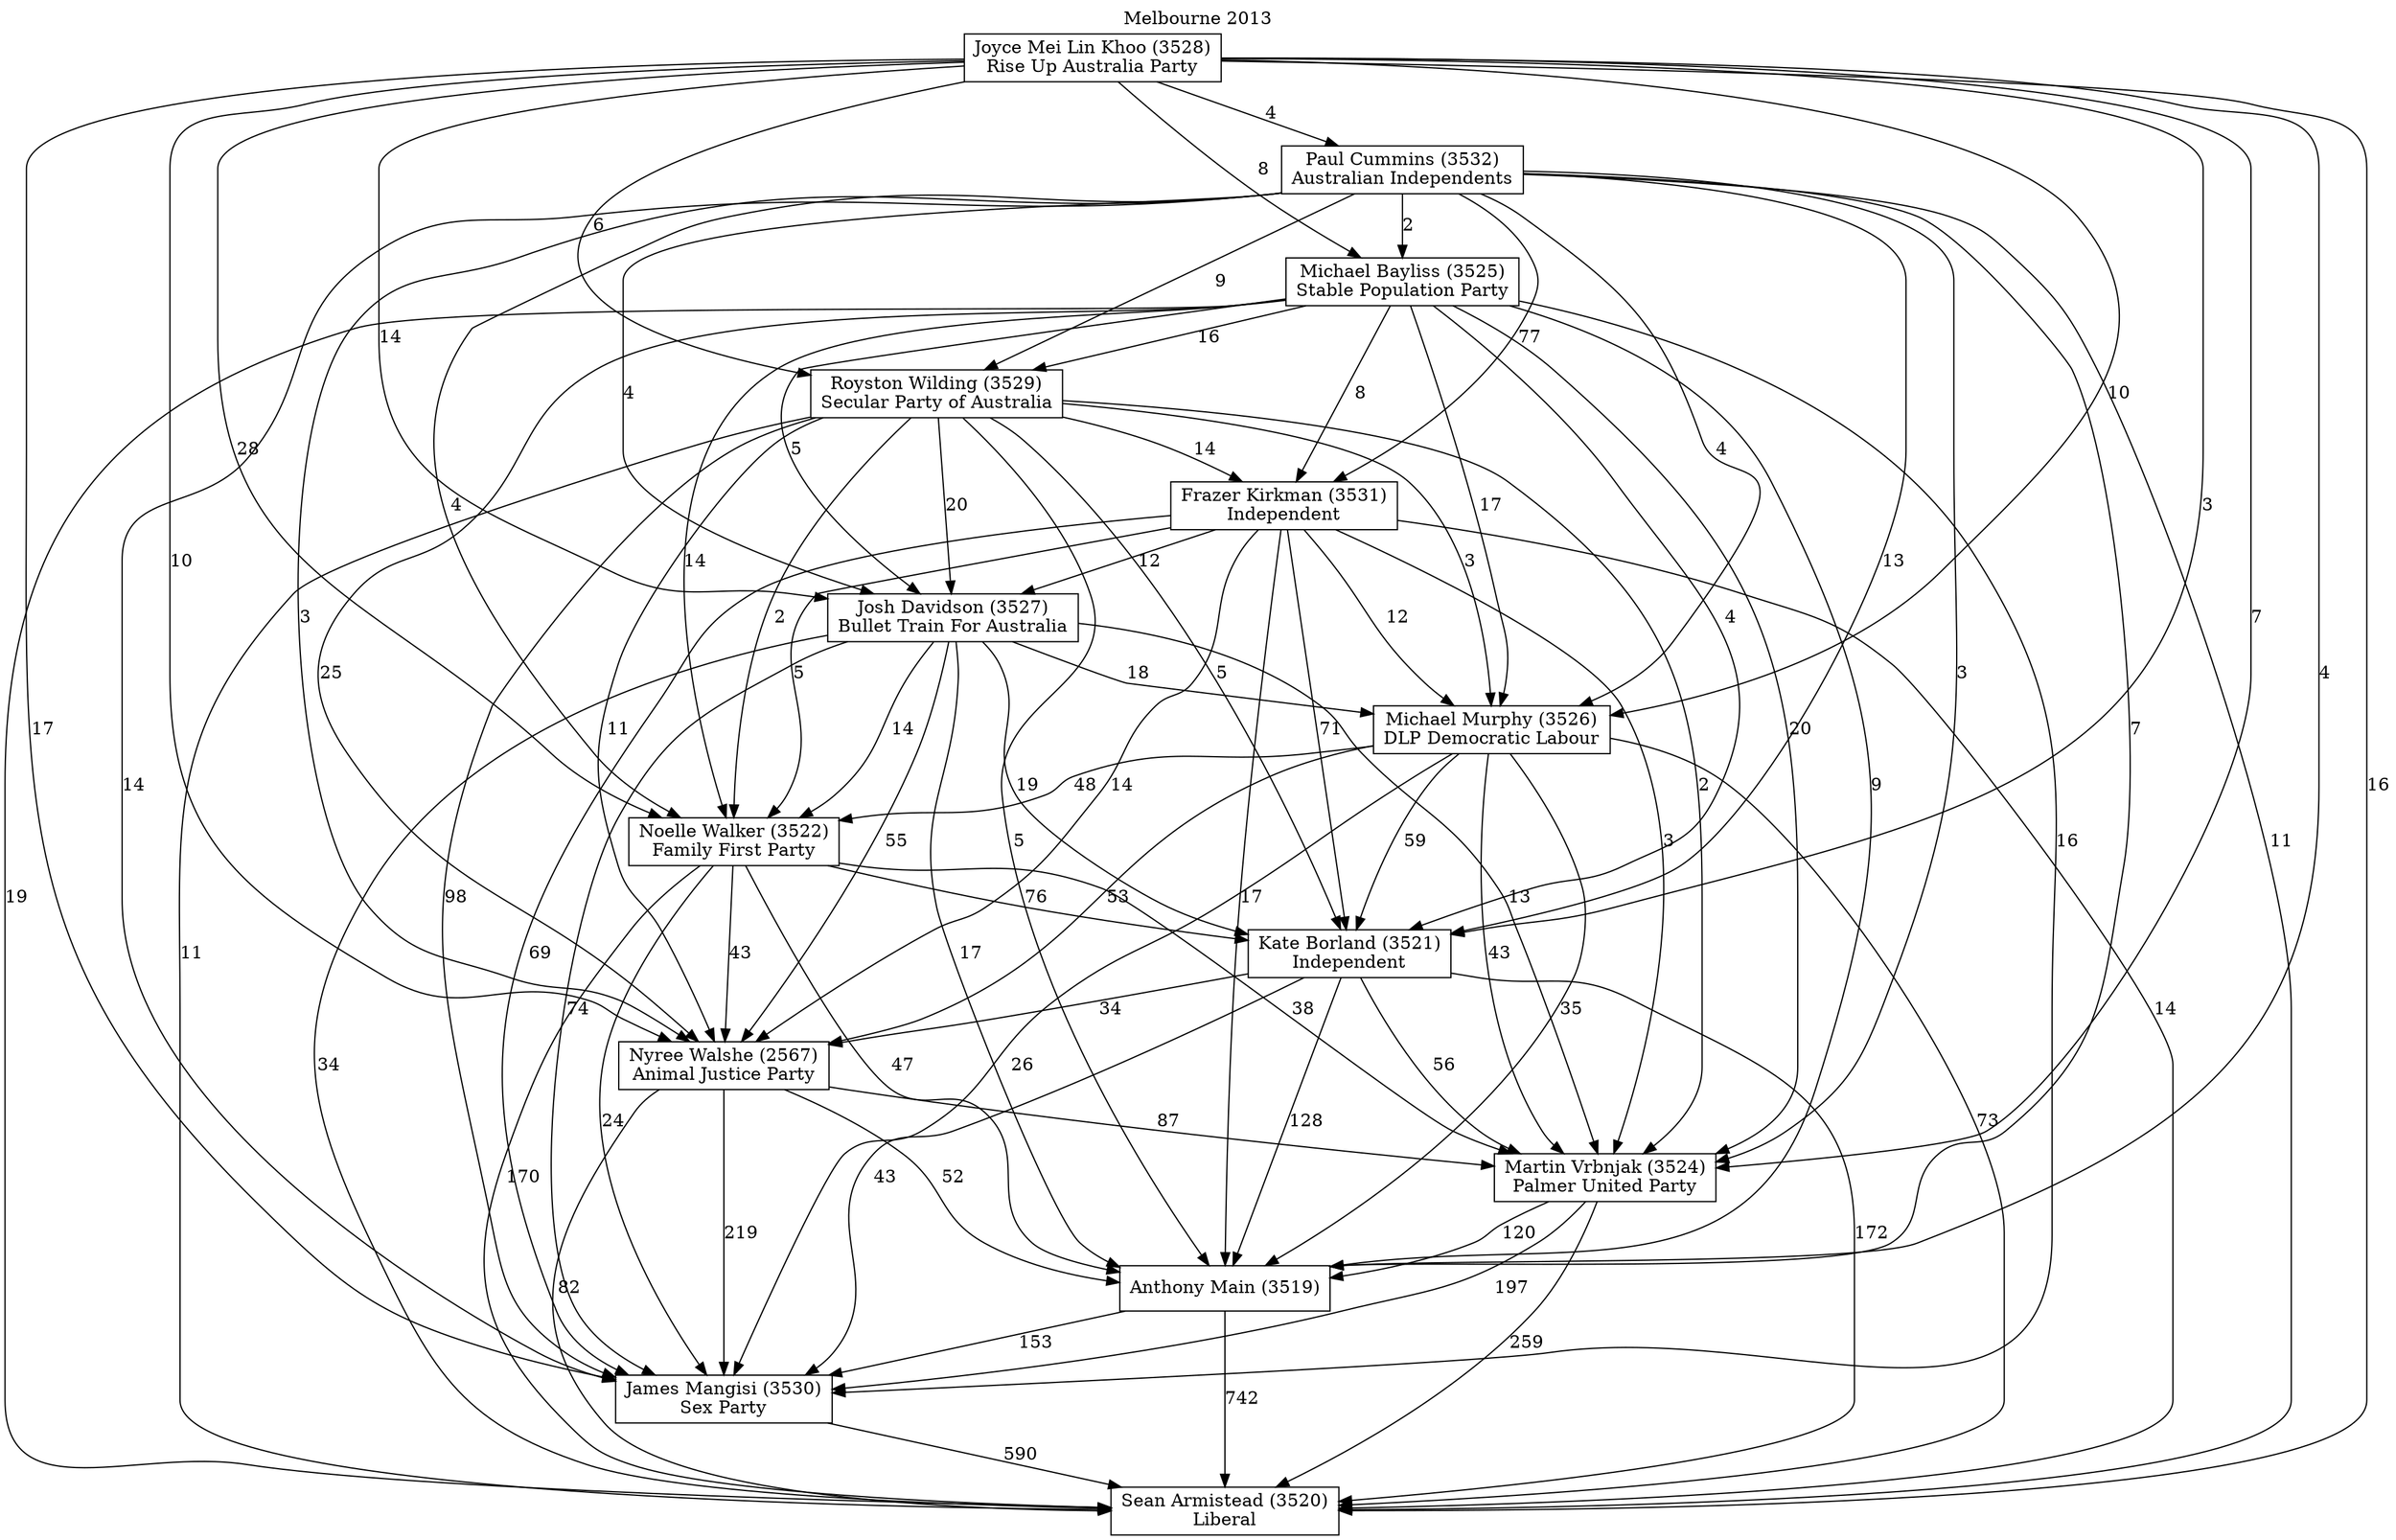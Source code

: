 // House preference flow
digraph "Sean Armistead (3520)_Melbourne_2013" {
	graph [label="Melbourne 2013" labelloc=t mclimit=2]
	node [shape=box]
	"Sean Armistead (3520)" [label="Sean Armistead (3520)
Liberal"]
	"James Mangisi (3530)" [label="James Mangisi (3530)
Sex Party"]
	"Anthony Main (3519)" [label="Anthony Main (3519)
"]
	"Martin Vrbnjak (3524)" [label="Martin Vrbnjak (3524)
Palmer United Party"]
	"Nyree Walshe (2567)" [label="Nyree Walshe (2567)
Animal Justice Party"]
	"Kate Borland (3521)" [label="Kate Borland (3521)
Independent"]
	"Noelle Walker (3522)" [label="Noelle Walker (3522)
Family First Party"]
	"Michael Murphy (3526)" [label="Michael Murphy (3526)
DLP Democratic Labour"]
	"Josh Davidson (3527)" [label="Josh Davidson (3527)
Bullet Train For Australia"]
	"Frazer Kirkman (3531)" [label="Frazer Kirkman (3531)
Independent"]
	"Royston Wilding (3529)" [label="Royston Wilding (3529)
Secular Party of Australia"]
	"Michael Bayliss (3525)" [label="Michael Bayliss (3525)
Stable Population Party"]
	"Paul Cummins (3532)" [label="Paul Cummins (3532)
Australian Independents"]
	"Joyce Mei Lin Khoo (3528)" [label="Joyce Mei Lin Khoo (3528)
Rise Up Australia Party"]
	"James Mangisi (3530)" -> "Sean Armistead (3520)" [label=590]
	"Anthony Main (3519)" -> "James Mangisi (3530)" [label=153]
	"Martin Vrbnjak (3524)" -> "Anthony Main (3519)" [label=120]
	"Nyree Walshe (2567)" -> "Martin Vrbnjak (3524)" [label=87]
	"Kate Borland (3521)" -> "Nyree Walshe (2567)" [label=34]
	"Noelle Walker (3522)" -> "Kate Borland (3521)" [label=76]
	"Michael Murphy (3526)" -> "Noelle Walker (3522)" [label=48]
	"Josh Davidson (3527)" -> "Michael Murphy (3526)" [label=18]
	"Frazer Kirkman (3531)" -> "Josh Davidson (3527)" [label=12]
	"Royston Wilding (3529)" -> "Frazer Kirkman (3531)" [label=14]
	"Michael Bayliss (3525)" -> "Royston Wilding (3529)" [label=16]
	"Paul Cummins (3532)" -> "Michael Bayliss (3525)" [label=2]
	"Joyce Mei Lin Khoo (3528)" -> "Paul Cummins (3532)" [label=4]
	"Anthony Main (3519)" -> "Sean Armistead (3520)" [label=742]
	"Martin Vrbnjak (3524)" -> "Sean Armistead (3520)" [label=259]
	"Nyree Walshe (2567)" -> "Sean Armistead (3520)" [label=82]
	"Kate Borland (3521)" -> "Sean Armistead (3520)" [label=172]
	"Noelle Walker (3522)" -> "Sean Armistead (3520)" [label=170]
	"Michael Murphy (3526)" -> "Sean Armistead (3520)" [label=73]
	"Josh Davidson (3527)" -> "Sean Armistead (3520)" [label=34]
	"Frazer Kirkman (3531)" -> "Sean Armistead (3520)" [label=14]
	"Royston Wilding (3529)" -> "Sean Armistead (3520)" [label=11]
	"Michael Bayliss (3525)" -> "Sean Armistead (3520)" [label=19]
	"Paul Cummins (3532)" -> "Sean Armistead (3520)" [label=11]
	"Joyce Mei Lin Khoo (3528)" -> "Sean Armistead (3520)" [label=16]
	"Joyce Mei Lin Khoo (3528)" -> "Michael Bayliss (3525)" [label=8]
	"Paul Cummins (3532)" -> "Royston Wilding (3529)" [label=9]
	"Joyce Mei Lin Khoo (3528)" -> "Royston Wilding (3529)" [label=6]
	"Michael Bayliss (3525)" -> "Frazer Kirkman (3531)" [label=8]
	"Paul Cummins (3532)" -> "Frazer Kirkman (3531)" [label=77]
	"Royston Wilding (3529)" -> "Josh Davidson (3527)" [label=20]
	"Michael Bayliss (3525)" -> "Josh Davidson (3527)" [label=5]
	"Paul Cummins (3532)" -> "Josh Davidson (3527)" [label=4]
	"Joyce Mei Lin Khoo (3528)" -> "Josh Davidson (3527)" [label=14]
	"Frazer Kirkman (3531)" -> "Michael Murphy (3526)" [label=12]
	"Royston Wilding (3529)" -> "Michael Murphy (3526)" [label=3]
	"Michael Bayliss (3525)" -> "Michael Murphy (3526)" [label=17]
	"Paul Cummins (3532)" -> "Michael Murphy (3526)" [label=4]
	"Joyce Mei Lin Khoo (3528)" -> "Michael Murphy (3526)" [label=10]
	"Josh Davidson (3527)" -> "Noelle Walker (3522)" [label=14]
	"Frazer Kirkman (3531)" -> "Noelle Walker (3522)" [label=5]
	"Royston Wilding (3529)" -> "Noelle Walker (3522)" [label=2]
	"Michael Bayliss (3525)" -> "Noelle Walker (3522)" [label=14]
	"Paul Cummins (3532)" -> "Noelle Walker (3522)" [label=4]
	"Joyce Mei Lin Khoo (3528)" -> "Noelle Walker (3522)" [label=28]
	"Michael Murphy (3526)" -> "Kate Borland (3521)" [label=59]
	"Josh Davidson (3527)" -> "Kate Borland (3521)" [label=19]
	"Frazer Kirkman (3531)" -> "Kate Borland (3521)" [label=71]
	"Royston Wilding (3529)" -> "Kate Borland (3521)" [label=5]
	"Michael Bayliss (3525)" -> "Kate Borland (3521)" [label=4]
	"Paul Cummins (3532)" -> "Kate Borland (3521)" [label=13]
	"Joyce Mei Lin Khoo (3528)" -> "Kate Borland (3521)" [label=3]
	"Noelle Walker (3522)" -> "Nyree Walshe (2567)" [label=43]
	"Michael Murphy (3526)" -> "Nyree Walshe (2567)" [label=53]
	"Josh Davidson (3527)" -> "Nyree Walshe (2567)" [label=55]
	"Frazer Kirkman (3531)" -> "Nyree Walshe (2567)" [label=14]
	"Royston Wilding (3529)" -> "Nyree Walshe (2567)" [label=11]
	"Michael Bayliss (3525)" -> "Nyree Walshe (2567)" [label=25]
	"Paul Cummins (3532)" -> "Nyree Walshe (2567)" [label=3]
	"Joyce Mei Lin Khoo (3528)" -> "Nyree Walshe (2567)" [label=10]
	"Kate Borland (3521)" -> "Martin Vrbnjak (3524)" [label=56]
	"Noelle Walker (3522)" -> "Martin Vrbnjak (3524)" [label=38]
	"Michael Murphy (3526)" -> "Martin Vrbnjak (3524)" [label=43]
	"Josh Davidson (3527)" -> "Martin Vrbnjak (3524)" [label=13]
	"Frazer Kirkman (3531)" -> "Martin Vrbnjak (3524)" [label=3]
	"Royston Wilding (3529)" -> "Martin Vrbnjak (3524)" [label=2]
	"Michael Bayliss (3525)" -> "Martin Vrbnjak (3524)" [label=20]
	"Paul Cummins (3532)" -> "Martin Vrbnjak (3524)" [label=3]
	"Joyce Mei Lin Khoo (3528)" -> "Martin Vrbnjak (3524)" [label=7]
	"Nyree Walshe (2567)" -> "Anthony Main (3519)" [label=52]
	"Kate Borland (3521)" -> "Anthony Main (3519)" [label=128]
	"Noelle Walker (3522)" -> "Anthony Main (3519)" [label=47]
	"Michael Murphy (3526)" -> "Anthony Main (3519)" [label=35]
	"Josh Davidson (3527)" -> "Anthony Main (3519)" [label=17]
	"Frazer Kirkman (3531)" -> "Anthony Main (3519)" [label=17]
	"Royston Wilding (3529)" -> "Anthony Main (3519)" [label=5]
	"Michael Bayliss (3525)" -> "Anthony Main (3519)" [label=9]
	"Paul Cummins (3532)" -> "Anthony Main (3519)" [label=7]
	"Joyce Mei Lin Khoo (3528)" -> "Anthony Main (3519)" [label=4]
	"Martin Vrbnjak (3524)" -> "James Mangisi (3530)" [label=197]
	"Nyree Walshe (2567)" -> "James Mangisi (3530)" [label=219]
	"Kate Borland (3521)" -> "James Mangisi (3530)" [label=43]
	"Noelle Walker (3522)" -> "James Mangisi (3530)" [label=24]
	"Michael Murphy (3526)" -> "James Mangisi (3530)" [label=26]
	"Josh Davidson (3527)" -> "James Mangisi (3530)" [label=74]
	"Frazer Kirkman (3531)" -> "James Mangisi (3530)" [label=69]
	"Royston Wilding (3529)" -> "James Mangisi (3530)" [label=98]
	"Michael Bayliss (3525)" -> "James Mangisi (3530)" [label=16]
	"Paul Cummins (3532)" -> "James Mangisi (3530)" [label=14]
	"Joyce Mei Lin Khoo (3528)" -> "James Mangisi (3530)" [label=17]
}
